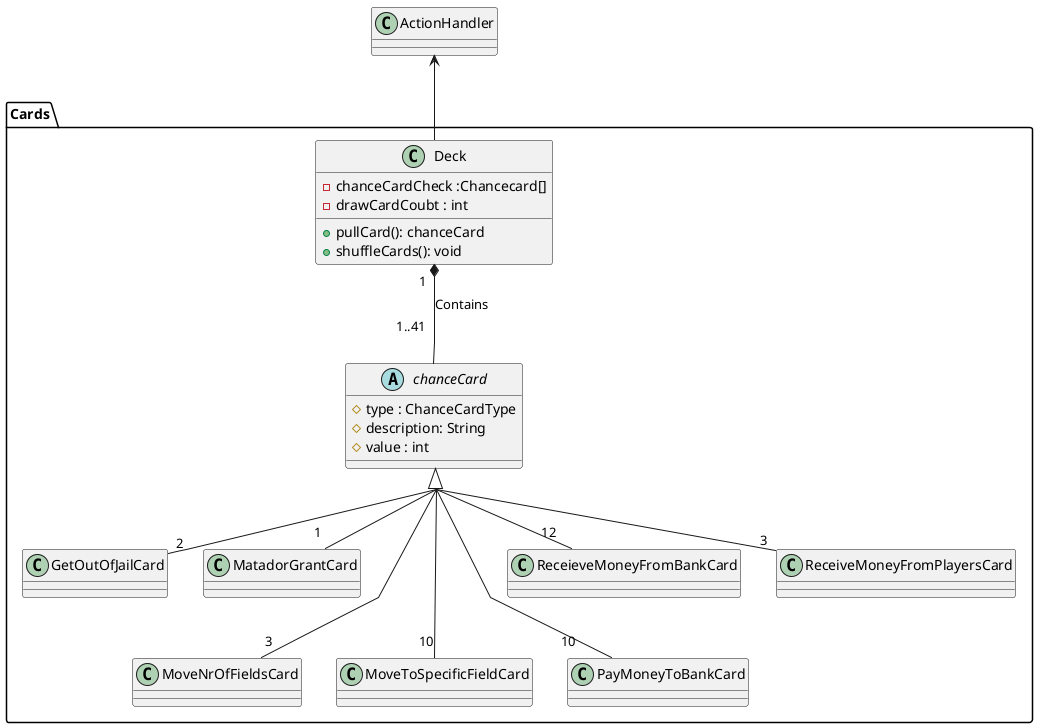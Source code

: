 @startuml
'https://plantuml.com/class-diagram

skinparam groupInheritance 2



skinparam linetype polyline
package Cards
{
   abstract class chanceCard{
       #type : ChanceCardType
       #description: String
       #value : int
   }
   class Deck{
      -chanceCardCheck :Chancecard[]
      -drawCardCoubt : int

      +pullCard(): chanceCard
      +shuffleCards(): void
   }
   class GetOutOfJailCard{
   }
   class MatadorGrantCard{
   }
   class MoveNrOfFieldsCard{
   }
   class MoveToSpecificFieldCard{
   }
   class PayMoneyToBankCard{
   }
   class ReceieveMoneyFromBankCard{
   }
   class ReceiveMoneyFromPlayersCard{
   }


}

Deck "1  " *-- "1..41  " chanceCard: Contains \t

ActionHandler <-- Deck


chanceCard <|-- "2" GetOutOfJailCard
chanceCard <|-- "1    " MatadorGrantCard
chanceCard <|--- "3" MoveNrOfFieldsCard
chanceCard <|--- "10" MoveToSpecificFieldCard
chanceCard <|--- "        10     " PayMoneyToBankCard
chanceCard <|-- "12" ReceieveMoneyFromBankCard
chanceCard <|-- "3" ReceiveMoneyFromPlayersCard





@enduml